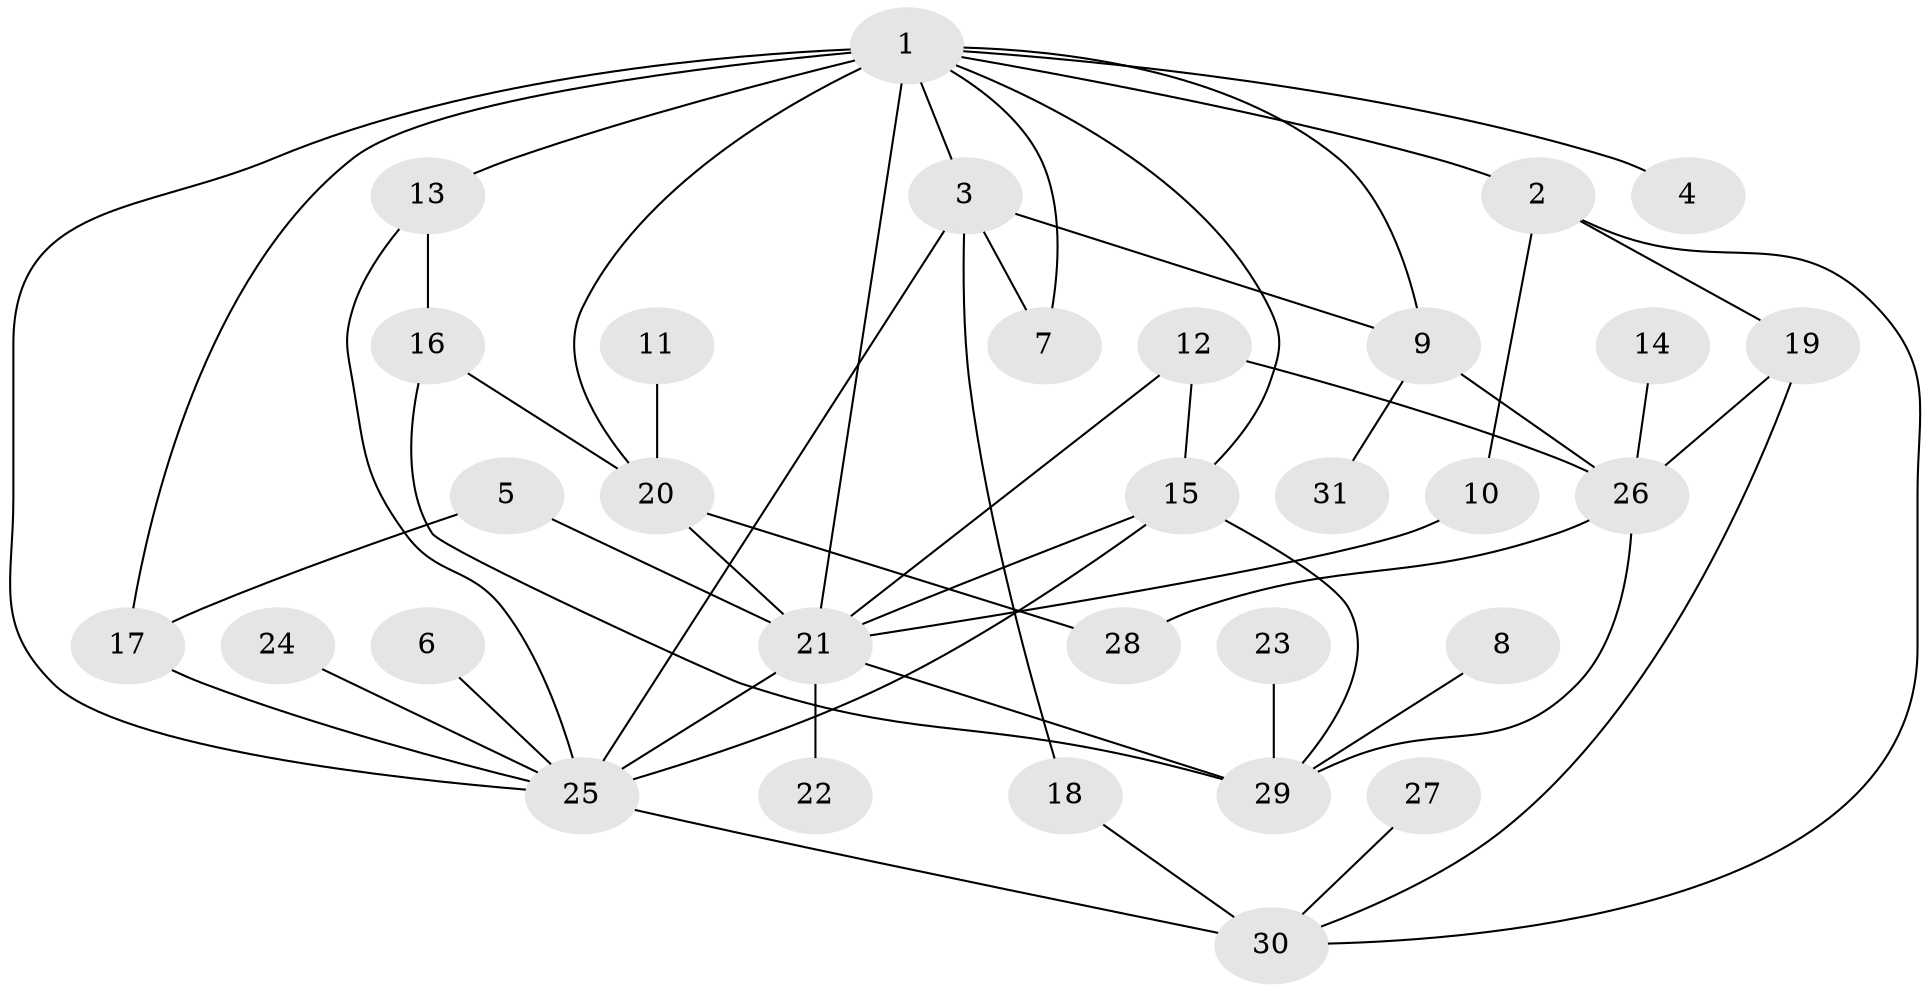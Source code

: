 // original degree distribution, {9: 0.01639344262295082, 5: 0.14754098360655737, 2: 0.2459016393442623, 3: 0.16393442622950818, 4: 0.14754098360655737, 1: 0.26229508196721313, 6: 0.01639344262295082}
// Generated by graph-tools (version 1.1) at 2025/25/03/09/25 03:25:26]
// undirected, 31 vertices, 52 edges
graph export_dot {
graph [start="1"]
  node [color=gray90,style=filled];
  1;
  2;
  3;
  4;
  5;
  6;
  7;
  8;
  9;
  10;
  11;
  12;
  13;
  14;
  15;
  16;
  17;
  18;
  19;
  20;
  21;
  22;
  23;
  24;
  25;
  26;
  27;
  28;
  29;
  30;
  31;
  1 -- 2 [weight=1.0];
  1 -- 3 [weight=1.0];
  1 -- 4 [weight=1.0];
  1 -- 7 [weight=1.0];
  1 -- 9 [weight=1.0];
  1 -- 13 [weight=1.0];
  1 -- 15 [weight=1.0];
  1 -- 17 [weight=1.0];
  1 -- 20 [weight=2.0];
  1 -- 21 [weight=1.0];
  1 -- 25 [weight=1.0];
  2 -- 10 [weight=1.0];
  2 -- 19 [weight=1.0];
  2 -- 30 [weight=1.0];
  3 -- 7 [weight=1.0];
  3 -- 9 [weight=1.0];
  3 -- 18 [weight=1.0];
  3 -- 25 [weight=1.0];
  5 -- 17 [weight=1.0];
  5 -- 21 [weight=1.0];
  6 -- 25 [weight=1.0];
  8 -- 29 [weight=1.0];
  9 -- 26 [weight=1.0];
  9 -- 31 [weight=1.0];
  10 -- 21 [weight=1.0];
  11 -- 20 [weight=1.0];
  12 -- 15 [weight=1.0];
  12 -- 21 [weight=1.0];
  12 -- 26 [weight=1.0];
  13 -- 16 [weight=1.0];
  13 -- 25 [weight=1.0];
  14 -- 26 [weight=1.0];
  15 -- 21 [weight=1.0];
  15 -- 25 [weight=1.0];
  15 -- 29 [weight=1.0];
  16 -- 20 [weight=1.0];
  16 -- 29 [weight=1.0];
  17 -- 25 [weight=1.0];
  18 -- 30 [weight=1.0];
  19 -- 26 [weight=1.0];
  19 -- 30 [weight=1.0];
  20 -- 21 [weight=1.0];
  20 -- 28 [weight=3.0];
  21 -- 22 [weight=1.0];
  21 -- 25 [weight=1.0];
  21 -- 29 [weight=1.0];
  23 -- 29 [weight=1.0];
  24 -- 25 [weight=1.0];
  25 -- 30 [weight=2.0];
  26 -- 28 [weight=1.0];
  26 -- 29 [weight=1.0];
  27 -- 30 [weight=1.0];
}
